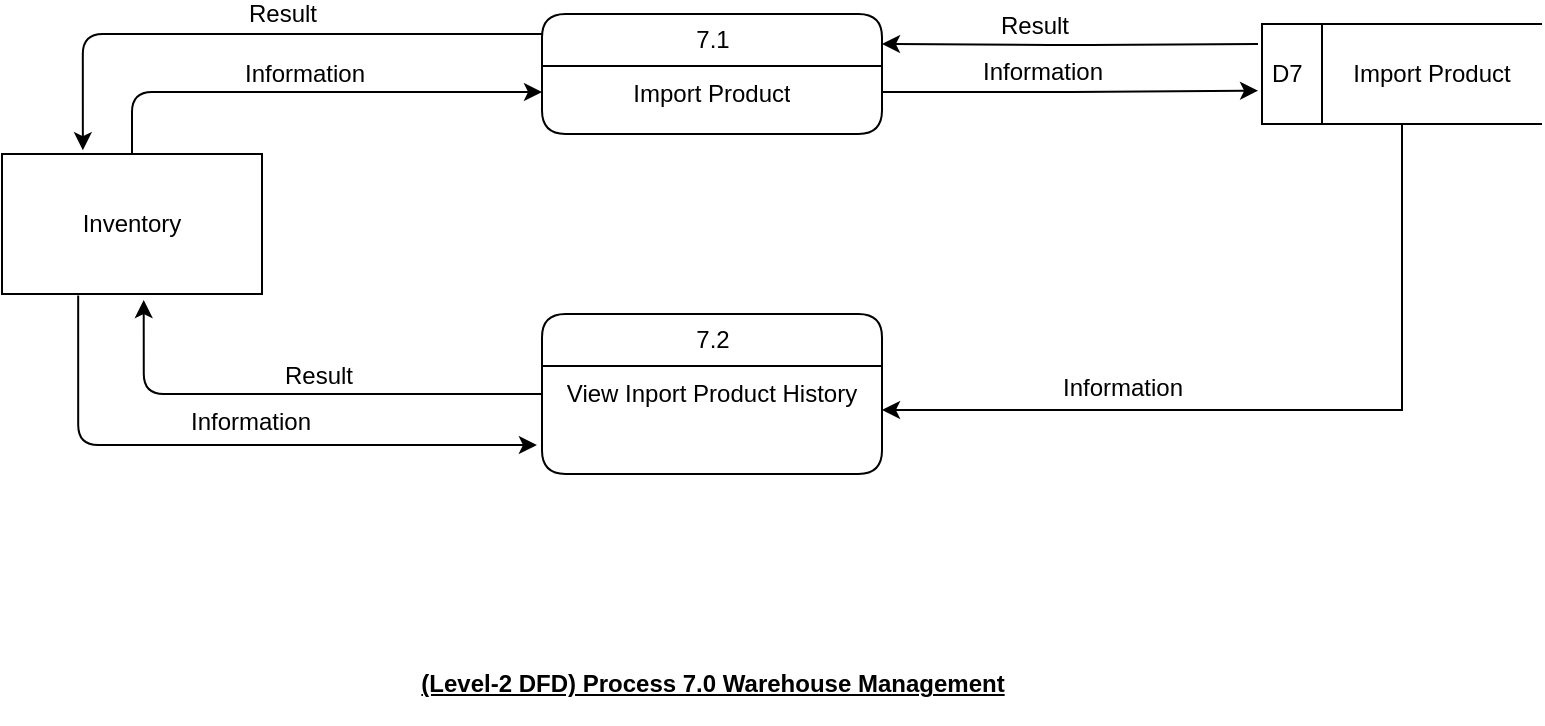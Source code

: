 <mxfile version="14.6.13" type="device"><diagram id="A268FsQiyudyCOv7v38C" name="Page-1"><mxGraphModel dx="517" dy="384" grid="1" gridSize="10" guides="1" tooltips="1" connect="1" arrows="1" fold="1" page="1" pageScale="1" pageWidth="1100" pageHeight="850" math="0" shadow="0"><root><mxCell id="0"/><mxCell id="1" parent="0"/><object label="Result" id="MgsGOiI4SikyghGqZv-0-17"><mxCell style="edgeStyle=orthogonalEdgeStyle;rounded=1;sketch=0;orthogonalLoop=1;jettySize=auto;html=1;entryX=0.311;entryY=-0.027;entryDx=0;entryDy=0;entryPerimeter=0;labelBackgroundColor=none;fontFamily=Helvetica;fontColor=#000000;fontSize=12;" parent="1" source="MgsGOiI4SikyghGqZv-0-18" target="MgsGOiI4SikyghGqZv-0-25" edge="1"><mxGeometry x="-0.096" y="-10" relative="1" as="geometry"><mxPoint as="offset"/><Array as="points"><mxPoint x="130" y="150"/></Array></mxGeometry></mxCell></object><mxCell id="MgsGOiI4SikyghGqZv-0-18" value="7.1" style="swimlane;html=1;fontStyle=0;childLayout=stackLayout;horizontal=1;startSize=26;horizontalStack=0;resizeParent=1;resizeLast=0;collapsible=1;marginBottom=0;swimlaneFillColor=#ffffff;align=center;rounded=1;shadow=0;comic=0;labelBackgroundColor=none;strokeWidth=1;fontFamily=Helvetica;fontSize=12;fontColor=#000000;" parent="1" vertex="1"><mxGeometry x="360" y="140" width="170" height="60" as="geometry"/></mxCell><mxCell id="MgsGOiI4SikyghGqZv-0-19" value="&lt;font style=&quot;font-size: 12px;&quot;&gt;&lt;span style=&quot;font-size: 12px;&quot;&gt;Import Product&lt;/span&gt;&lt;/font&gt;" style="text;html=1;strokeColor=none;fillColor=none;spacingLeft=4;spacingRight=4;whiteSpace=wrap;overflow=hidden;rotatable=0;points=[[0,0.5],[1,0.5]];portConstraint=eastwest;fontColor=#000000;align=center;fontFamily=Helvetica;fontSize=12;" parent="MgsGOiI4SikyghGqZv-0-18" vertex="1"><mxGeometry y="26" width="170" height="26" as="geometry"/></mxCell><mxCell id="MgsGOiI4SikyghGqZv-0-20" value="&lt;p class=&quot;MsoNormal&quot; style=&quot;font-size: 12px;&quot;&gt;&lt;font style=&quot;font-size: 12px;&quot;&gt;&lt;span style=&quot;font-size: 12px;&quot;&gt;&lt;b style=&quot;font-size: 12px;&quot;&gt;&lt;u style=&quot;font-size: 12px;&quot;&gt;(Level-2 DFD) Process 7.0 Warehouse Management&lt;/u&gt;&lt;/b&gt;&lt;/span&gt;&lt;/font&gt;&lt;br style=&quot;font-size: 12px;&quot;&gt;&lt;/p&gt;" style="text;html=1;align=center;verticalAlign=middle;resizable=0;points=[];autosize=1;strokeColor=none;fontFamily=Helvetica;fontColor=#000000;fontSize=12;" parent="1" vertex="1"><mxGeometry x="290" y="455" width="310" height="40" as="geometry"/></mxCell><mxCell id="MgsGOiI4SikyghGqZv-0-21" style="edgeStyle=orthogonalEdgeStyle;rounded=1;orthogonalLoop=1;jettySize=auto;html=1;entryX=-0.015;entryY=0.898;entryDx=0;entryDy=0;entryPerimeter=0;exitX=0.293;exitY=1.01;exitDx=0;exitDy=0;exitPerimeter=0;fontFamily=Helvetica;fontColor=#000000;fontSize=12;" parent="1" source="MgsGOiI4SikyghGqZv-0-25" target="MgsGOiI4SikyghGqZv-0-29" edge="1"><mxGeometry relative="1" as="geometry"/></mxCell><mxCell id="MgsGOiI4SikyghGqZv-0-22" value="Information" style="edgeLabel;html=1;align=center;verticalAlign=middle;resizable=0;points=[];fontFamily=Helvetica;fontColor=#000000;fontSize=12;labelBackgroundColor=none;" parent="MgsGOiI4SikyghGqZv-0-21" vertex="1" connectable="0"><mxGeometry x="0.052" y="1" relative="1" as="geometry"><mxPoint y="-11" as="offset"/></mxGeometry></mxCell><mxCell id="MgsGOiI4SikyghGqZv-0-23" style="edgeStyle=orthogonalEdgeStyle;rounded=1;orthogonalLoop=1;jettySize=auto;html=1;entryX=0;entryY=0.5;entryDx=0;entryDy=0;fontFamily=Helvetica;fontColor=#000000;fontSize=12;" parent="1" source="MgsGOiI4SikyghGqZv-0-25" target="MgsGOiI4SikyghGqZv-0-19" edge="1"><mxGeometry relative="1" as="geometry"/></mxCell><mxCell id="MgsGOiI4SikyghGqZv-0-24" value="Information" style="edgeLabel;html=1;align=center;verticalAlign=middle;resizable=0;points=[];fontFamily=Helvetica;fontColor=#000000;fontSize=12;labelBackgroundColor=none;" parent="MgsGOiI4SikyghGqZv-0-23" vertex="1" connectable="0"><mxGeometry x="-0.014" y="-3" relative="1" as="geometry"><mxPoint y="-12" as="offset"/></mxGeometry></mxCell><mxCell id="MgsGOiI4SikyghGqZv-0-25" value="&lt;span style=&quot;font-size: 12px&quot;&gt;Inventory&lt;/span&gt;" style="rounded=0;whiteSpace=wrap;html=1;fontFamily=Helvetica;fontColor=#000000;fontSize=12;" parent="1" vertex="1"><mxGeometry x="90" y="210" width="130" height="70" as="geometry"/></mxCell><mxCell id="MgsGOiI4SikyghGqZv-0-26" style="edgeStyle=orthogonalEdgeStyle;rounded=1;orthogonalLoop=1;jettySize=auto;html=1;entryX=0.545;entryY=1.043;entryDx=0;entryDy=0;entryPerimeter=0;fontFamily=Helvetica;fontColor=#000000;fontSize=12;" parent="1" source="MgsGOiI4SikyghGqZv-0-28" target="MgsGOiI4SikyghGqZv-0-25" edge="1"><mxGeometry relative="1" as="geometry"><Array as="points"><mxPoint x="161" y="330"/></Array></mxGeometry></mxCell><mxCell id="MgsGOiI4SikyghGqZv-0-27" value="Result" style="edgeLabel;html=1;align=center;verticalAlign=middle;resizable=0;points=[];fontFamily=Helvetica;fontColor=#000000;fontSize=12;labelBackgroundColor=none;" parent="MgsGOiI4SikyghGqZv-0-26" vertex="1" connectable="0"><mxGeometry x="-0.084" y="2" relative="1" as="geometry"><mxPoint y="-11" as="offset"/></mxGeometry></mxCell><mxCell id="MgsGOiI4SikyghGqZv-0-28" value="7.2" style="swimlane;html=1;fontStyle=0;childLayout=stackLayout;horizontal=1;startSize=26;horizontalStack=0;resizeParent=1;resizeLast=0;collapsible=1;marginBottom=0;swimlaneFillColor=#ffffff;align=center;rounded=1;shadow=0;comic=0;labelBackgroundColor=none;strokeWidth=1;fontFamily=Helvetica;fontSize=12;fontColor=#000000;" parent="1" vertex="1"><mxGeometry x="360" y="290" width="170" height="80" as="geometry"/></mxCell><mxCell id="MgsGOiI4SikyghGqZv-0-29" value="&lt;font style=&quot;font-size: 12px;&quot;&gt;&lt;span style=&quot;font-size: 12px;&quot;&gt;View Inport Product History&lt;/span&gt;&lt;/font&gt;" style="text;html=1;strokeColor=none;fillColor=none;spacingLeft=4;spacingRight=4;whiteSpace=wrap;overflow=hidden;rotatable=0;points=[[0,0.5],[1,0.5]];portConstraint=eastwest;fontColor=#000000;align=center;fontFamily=Helvetica;fontSize=12;" parent="MgsGOiI4SikyghGqZv-0-28" vertex="1"><mxGeometry y="26" width="170" height="44" as="geometry"/></mxCell><mxCell id="MgsGOiI4SikyghGqZv-0-30" style="edgeStyle=orthogonalEdgeStyle;rounded=1;orthogonalLoop=1;jettySize=auto;html=1;entryX=1;entryY=0.25;entryDx=0;entryDy=0;fontFamily=Helvetica;fontColor=#000000;fontSize=12;" parent="1" target="MgsGOiI4SikyghGqZv-0-18" edge="1"><mxGeometry relative="1" as="geometry"><Array as="points"/><mxPoint x="718" y="155" as="sourcePoint"/></mxGeometry></mxCell><mxCell id="MgsGOiI4SikyghGqZv-0-31" value="Result" style="edgeLabel;html=1;align=center;verticalAlign=middle;resizable=0;points=[];fontFamily=Helvetica;fontColor=#000000;fontSize=12;labelBackgroundColor=none;" parent="MgsGOiI4SikyghGqZv-0-30" vertex="1" connectable="0"><mxGeometry x="0.197" y="2" relative="1" as="geometry"><mxPoint y="-11" as="offset"/></mxGeometry></mxCell><mxCell id="MgsGOiI4SikyghGqZv-0-32" style="edgeStyle=orthogonalEdgeStyle;rounded=0;orthogonalLoop=1;jettySize=auto;html=1;entryX=1;entryY=0.5;entryDx=0;entryDy=0;fontFamily=Helvetica;fontColor=#000000;fontSize=12;" parent="1" source="MgsGOiI4SikyghGqZv-0-34" target="MgsGOiI4SikyghGqZv-0-29" edge="1"><mxGeometry relative="1" as="geometry"/></mxCell><mxCell id="MgsGOiI4SikyghGqZv-0-33" value="Information" style="edgeLabel;html=1;align=center;verticalAlign=middle;resizable=0;points=[];fontFamily=Helvetica;fontColor=#000000;fontSize=12;labelBackgroundColor=none;" parent="MgsGOiI4SikyghGqZv-0-32" vertex="1" connectable="0"><mxGeometry x="0.406" relative="1" as="geometry"><mxPoint y="-11" as="offset"/></mxGeometry></mxCell><mxCell id="MgsGOiI4SikyghGqZv-0-34" value="D7" style="html=1;dashed=0;whitespace=wrap;shape=mxgraph.dfd.dataStoreID;align=left;spacingLeft=3;points=[[0,0],[0.5,0],[1,0],[0,0.5],[1,0.5],[0,1],[0.5,1],[1,1]];fontFamily=Helvetica;fontColor=#000000;fontSize=12;" parent="1" vertex="1"><mxGeometry x="720" y="145" width="140" height="50" as="geometry"/></mxCell><mxCell id="MgsGOiI4SikyghGqZv-0-35" value="Import Product" style="text;html=1;strokeColor=none;fillColor=none;align=center;verticalAlign=middle;whiteSpace=wrap;rounded=0;fontFamily=Helvetica;fontColor=#000000;fontSize=12;" parent="1" vertex="1"><mxGeometry x="760" y="160" width="90" height="20" as="geometry"/></mxCell><mxCell id="MgsGOiI4SikyghGqZv-0-36" style="edgeStyle=orthogonalEdgeStyle;rounded=0;orthogonalLoop=1;jettySize=auto;html=1;entryX=-0.014;entryY=0.667;entryDx=0;entryDy=0;entryPerimeter=0;fontFamily=Helvetica;fontColor=#000000;fontSize=12;" parent="1" source="MgsGOiI4SikyghGqZv-0-19" target="MgsGOiI4SikyghGqZv-0-34" edge="1"><mxGeometry relative="1" as="geometry"><mxPoint x="710" y="179" as="targetPoint"/></mxGeometry></mxCell><mxCell id="MgsGOiI4SikyghGqZv-0-37" value="Information" style="edgeLabel;html=1;align=center;verticalAlign=middle;resizable=0;points=[];fontFamily=Helvetica;fontColor=#000000;fontSize=12;labelBackgroundColor=none;" parent="MgsGOiI4SikyghGqZv-0-36" vertex="1" connectable="0"><mxGeometry x="-0.159" y="-1" relative="1" as="geometry"><mxPoint y="-11" as="offset"/></mxGeometry></mxCell></root></mxGraphModel></diagram></mxfile>